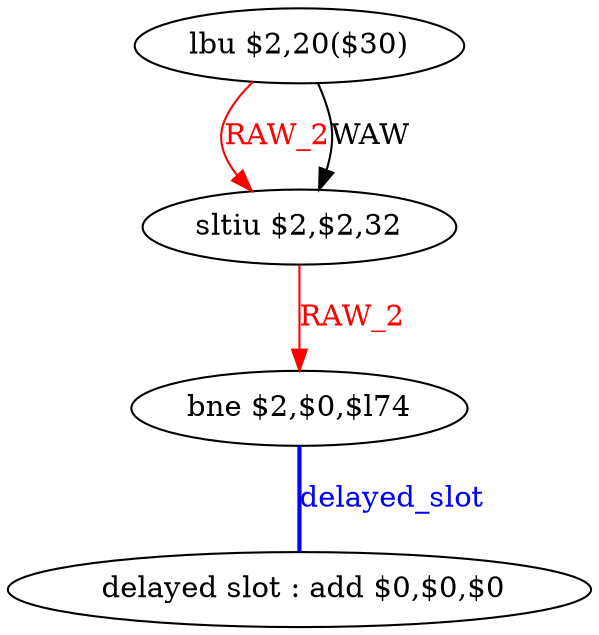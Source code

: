 digraph G1 {
node [shape = ellipse];
i3 [label = " delayed slot : add $0,$0,$0"] ;
i2 ->  i3 [style = bold, dir= none, fontcolor = blue, color = blue, label= "delayed_slot"];
i2 [label = "bne $2,$0,$l74"] ;
i0 [label = "lbu $2,20($30)"] ;
i0 ->  i1 [color = red, fontcolor = red, label= "RAW_2"];
i0 ->  i1 [label= "WAW"];
i1 [label = "sltiu $2,$2,32"] ;
i1 ->  i2 [color = red, fontcolor = red, label= "RAW_2"];
}
